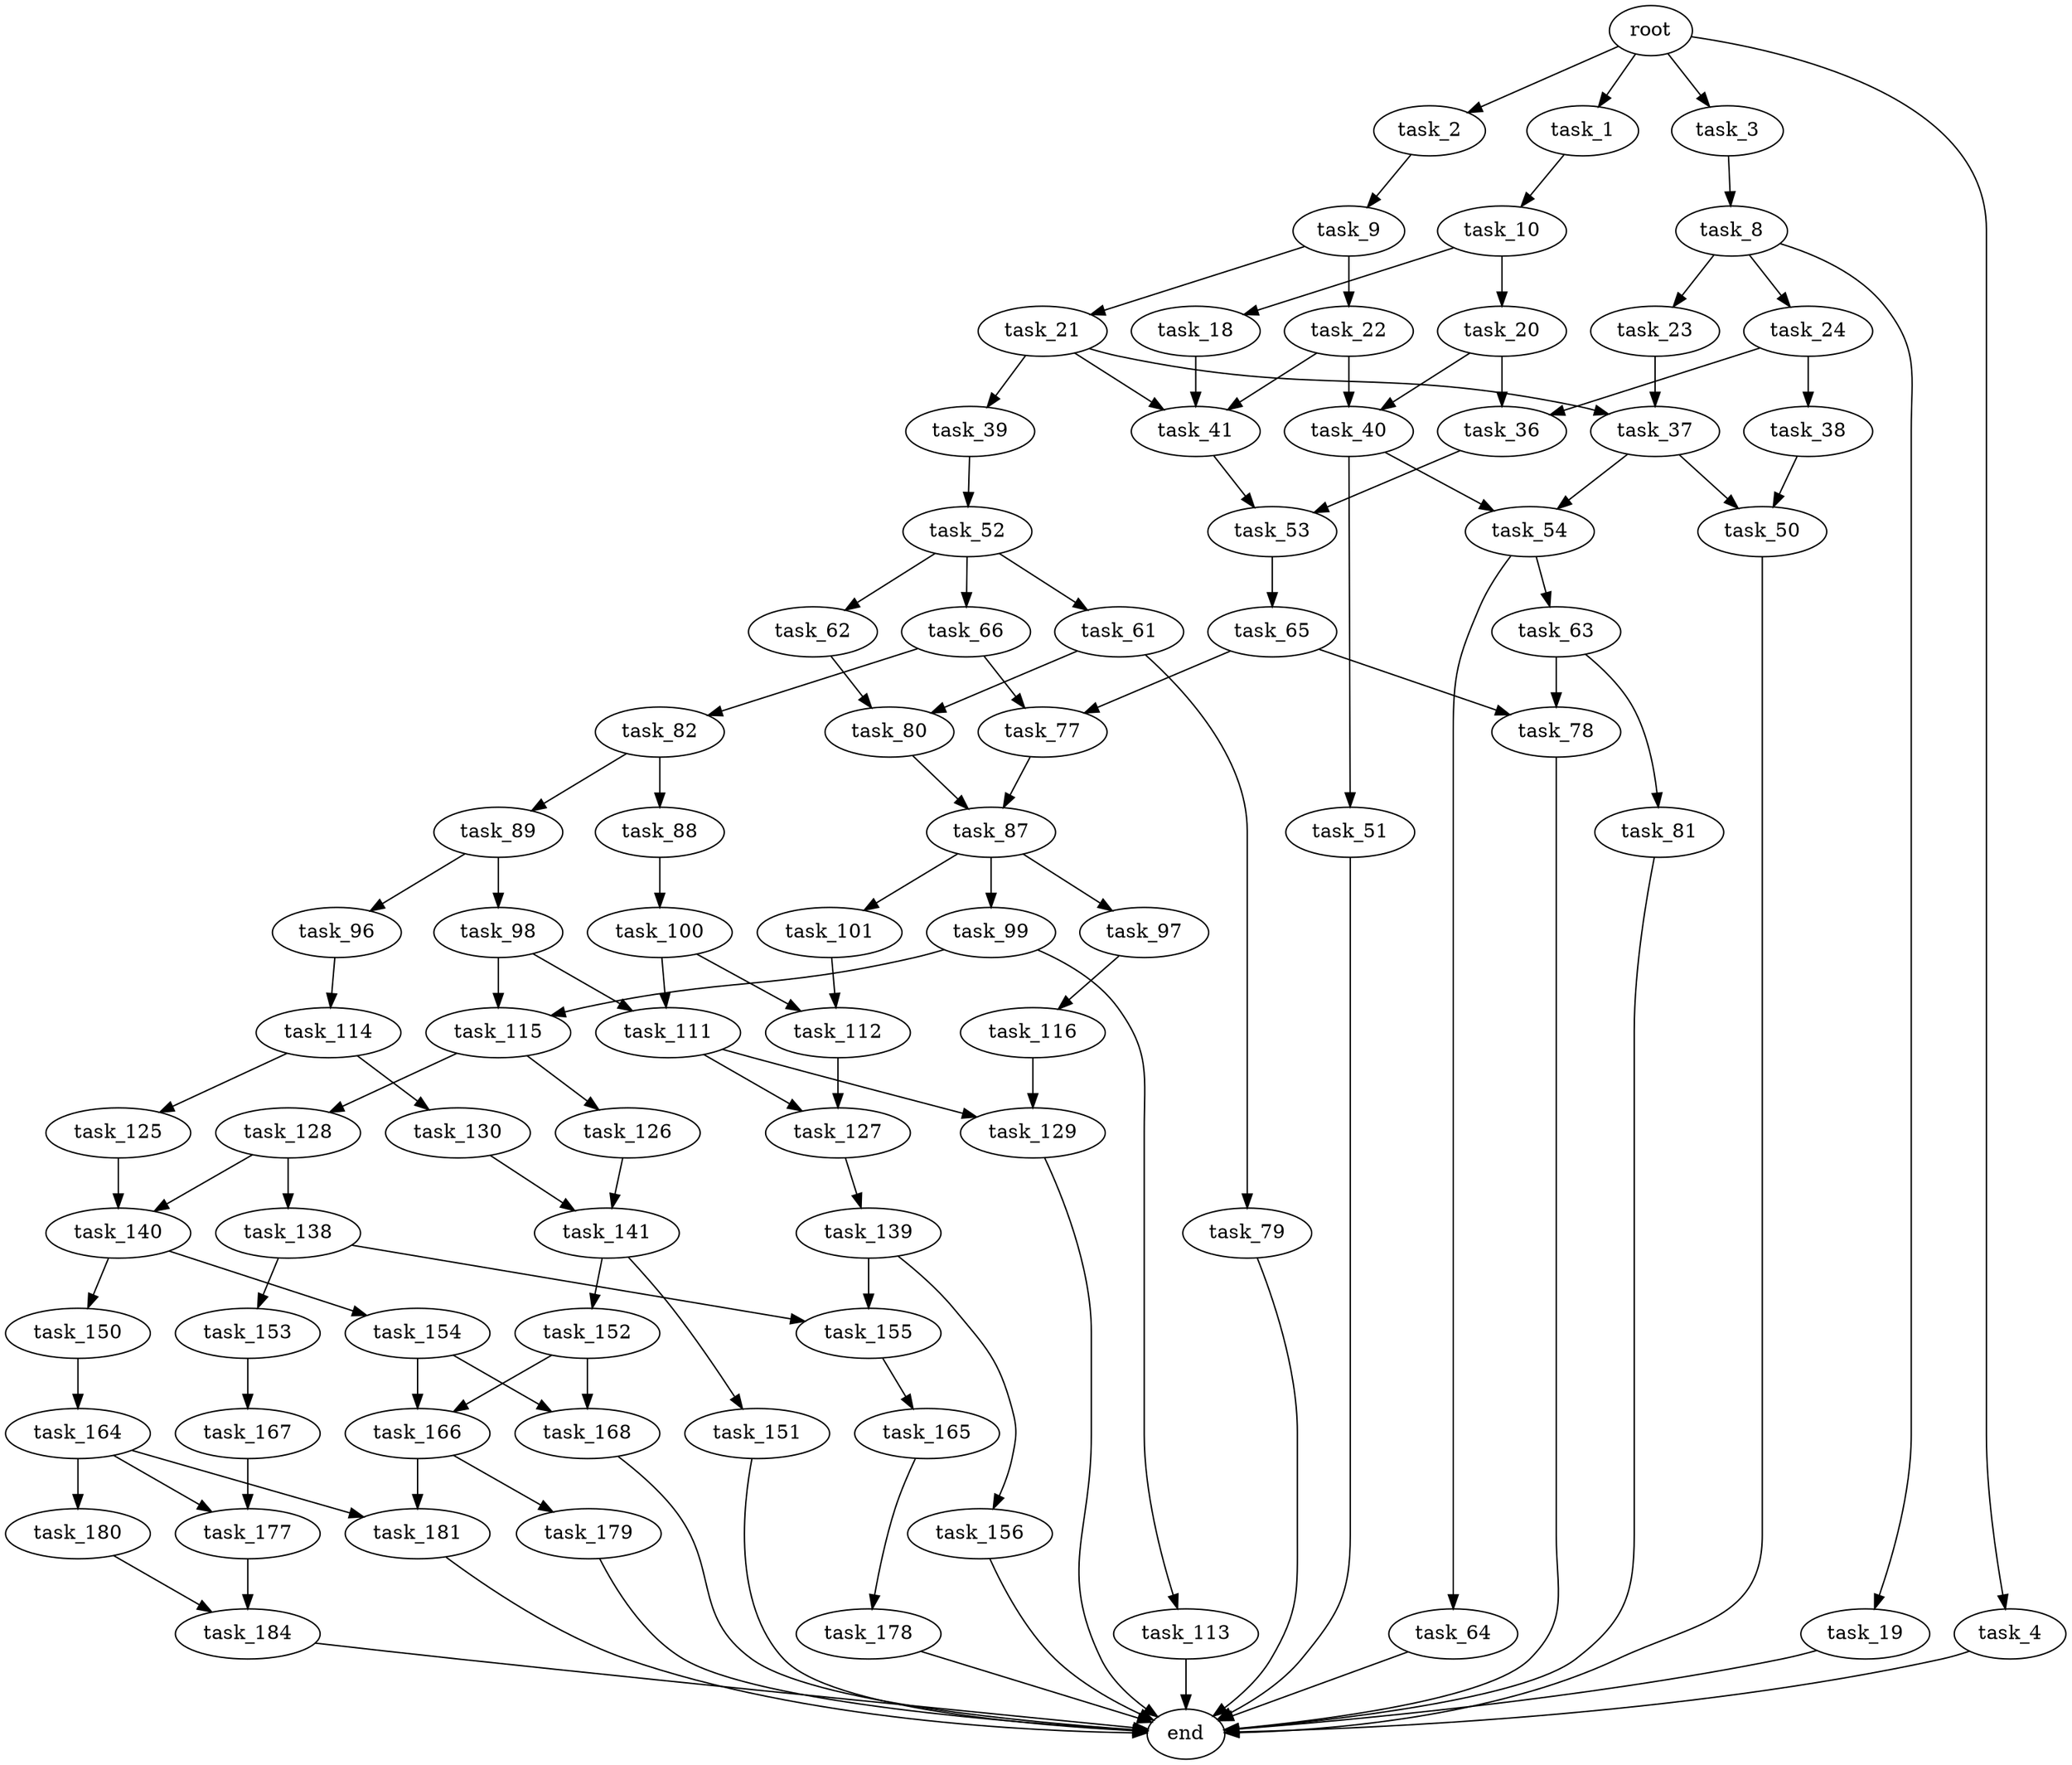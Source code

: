 digraph G {
  root [size="0.000000"];
  task_1 [size="172308556623.000000"];
  task_2 [size="5552482976.000000"];
  task_3 [size="35480478301.000000"];
  task_4 [size="904495832.000000"];
  task_8 [size="8589934592.000000"];
  task_9 [size="17356541835.000000"];
  task_10 [size="549755813888.000000"];
  task_18 [size="368293445632.000000"];
  task_19 [size="977825896413.000000"];
  task_20 [size="772151008493.000000"];
  task_21 [size="134217728000.000000"];
  task_22 [size="1788529215.000000"];
  task_23 [size="15126040650.000000"];
  task_24 [size="1789092641.000000"];
  task_36 [size="42611609339.000000"];
  task_37 [size="549755813888.000000"];
  task_38 [size="68719476736.000000"];
  task_39 [size="1073741824000.000000"];
  task_40 [size="15931708816.000000"];
  task_41 [size="23016499140.000000"];
  task_50 [size="782757789696.000000"];
  task_51 [size="68719476736.000000"];
  task_52 [size="5846052372.000000"];
  task_53 [size="5826094237.000000"];
  task_54 [size="777470066.000000"];
  task_61 [size="549755813888.000000"];
  task_62 [size="111435658783.000000"];
  task_63 [size="21080839737.000000"];
  task_64 [size="549755813888.000000"];
  task_65 [size="86011260723.000000"];
  task_66 [size="68719476736.000000"];
  task_77 [size="627273764869.000000"];
  task_78 [size="231928233984.000000"];
  task_79 [size="19883015695.000000"];
  task_80 [size="231466155876.000000"];
  task_81 [size="24665213912.000000"];
  task_82 [size="134217728000.000000"];
  task_87 [size="16047213392.000000"];
  task_88 [size="181865526018.000000"];
  task_89 [size="3722112232.000000"];
  task_96 [size="549755813888.000000"];
  task_97 [size="8589934592.000000"];
  task_98 [size="652406465235.000000"];
  task_99 [size="19499559708.000000"];
  task_100 [size="782757789696.000000"];
  task_101 [size="44997779483.000000"];
  task_111 [size="3908726717.000000"];
  task_112 [size="8109713261.000000"];
  task_113 [size="81906003578.000000"];
  task_114 [size="27071735304.000000"];
  task_115 [size="154430538236.000000"];
  task_116 [size="170186670135.000000"];
  task_125 [size="23785910679.000000"];
  task_126 [size="549755813888.000000"];
  task_127 [size="231928233984.000000"];
  task_128 [size="3725088085.000000"];
  task_129 [size="6147833574.000000"];
  task_130 [size="782757789696.000000"];
  task_138 [size="8589934592.000000"];
  task_139 [size="1781367528.000000"];
  task_140 [size="11918511546.000000"];
  task_141 [size="691308619.000000"];
  task_150 [size="514164944.000000"];
  task_151 [size="421815882022.000000"];
  task_152 [size="49835413828.000000"];
  task_153 [size="10485640515.000000"];
  task_154 [size="149135363612.000000"];
  task_155 [size="9307808324.000000"];
  task_156 [size="782757789696.000000"];
  task_164 [size="7155399412.000000"];
  task_165 [size="189452755816.000000"];
  task_166 [size="534953754365.000000"];
  task_167 [size="8589934592.000000"];
  task_168 [size="368293445632.000000"];
  task_177 [size="1073741824000.000000"];
  task_178 [size="1023636007766.000000"];
  task_179 [size="30740724130.000000"];
  task_180 [size="110872451790.000000"];
  task_181 [size="16733628947.000000"];
  task_184 [size="28991029248.000000"];
  end [size="0.000000"];

  root -> task_1 [size="1.000000"];
  root -> task_2 [size="1.000000"];
  root -> task_3 [size="1.000000"];
  root -> task_4 [size="1.000000"];
  task_1 -> task_10 [size="209715200.000000"];
  task_2 -> task_9 [size="301989888.000000"];
  task_3 -> task_8 [size="134217728.000000"];
  task_4 -> end [size="1.000000"];
  task_8 -> task_19 [size="33554432.000000"];
  task_8 -> task_23 [size="33554432.000000"];
  task_8 -> task_24 [size="33554432.000000"];
  task_9 -> task_21 [size="536870912.000000"];
  task_9 -> task_22 [size="536870912.000000"];
  task_10 -> task_18 [size="536870912.000000"];
  task_10 -> task_20 [size="536870912.000000"];
  task_18 -> task_41 [size="411041792.000000"];
  task_19 -> end [size="1.000000"];
  task_20 -> task_36 [size="536870912.000000"];
  task_20 -> task_40 [size="536870912.000000"];
  task_21 -> task_37 [size="209715200.000000"];
  task_21 -> task_39 [size="209715200.000000"];
  task_21 -> task_41 [size="209715200.000000"];
  task_22 -> task_40 [size="33554432.000000"];
  task_22 -> task_41 [size="33554432.000000"];
  task_23 -> task_37 [size="411041792.000000"];
  task_24 -> task_36 [size="33554432.000000"];
  task_24 -> task_38 [size="33554432.000000"];
  task_36 -> task_53 [size="134217728.000000"];
  task_37 -> task_50 [size="536870912.000000"];
  task_37 -> task_54 [size="536870912.000000"];
  task_38 -> task_50 [size="134217728.000000"];
  task_39 -> task_52 [size="838860800.000000"];
  task_40 -> task_51 [size="679477248.000000"];
  task_40 -> task_54 [size="679477248.000000"];
  task_41 -> task_53 [size="838860800.000000"];
  task_50 -> end [size="1.000000"];
  task_51 -> end [size="1.000000"];
  task_52 -> task_61 [size="134217728.000000"];
  task_52 -> task_62 [size="134217728.000000"];
  task_52 -> task_66 [size="134217728.000000"];
  task_53 -> task_65 [size="134217728.000000"];
  task_54 -> task_63 [size="33554432.000000"];
  task_54 -> task_64 [size="33554432.000000"];
  task_61 -> task_79 [size="536870912.000000"];
  task_61 -> task_80 [size="536870912.000000"];
  task_62 -> task_80 [size="411041792.000000"];
  task_63 -> task_78 [size="536870912.000000"];
  task_63 -> task_81 [size="536870912.000000"];
  task_64 -> end [size="1.000000"];
  task_65 -> task_77 [size="134217728.000000"];
  task_65 -> task_78 [size="134217728.000000"];
  task_66 -> task_77 [size="134217728.000000"];
  task_66 -> task_82 [size="134217728.000000"];
  task_77 -> task_87 [size="838860800.000000"];
  task_78 -> end [size="1.000000"];
  task_79 -> end [size="1.000000"];
  task_80 -> task_87 [size="411041792.000000"];
  task_81 -> end [size="1.000000"];
  task_82 -> task_88 [size="209715200.000000"];
  task_82 -> task_89 [size="209715200.000000"];
  task_87 -> task_97 [size="411041792.000000"];
  task_87 -> task_99 [size="411041792.000000"];
  task_87 -> task_101 [size="411041792.000000"];
  task_88 -> task_100 [size="134217728.000000"];
  task_89 -> task_96 [size="134217728.000000"];
  task_89 -> task_98 [size="134217728.000000"];
  task_96 -> task_114 [size="536870912.000000"];
  task_97 -> task_116 [size="33554432.000000"];
  task_98 -> task_111 [size="536870912.000000"];
  task_98 -> task_115 [size="536870912.000000"];
  task_99 -> task_113 [size="679477248.000000"];
  task_99 -> task_115 [size="679477248.000000"];
  task_100 -> task_111 [size="679477248.000000"];
  task_100 -> task_112 [size="679477248.000000"];
  task_101 -> task_112 [size="33554432.000000"];
  task_111 -> task_127 [size="75497472.000000"];
  task_111 -> task_129 [size="75497472.000000"];
  task_112 -> task_127 [size="209715200.000000"];
  task_113 -> end [size="1.000000"];
  task_114 -> task_125 [size="838860800.000000"];
  task_114 -> task_130 [size="838860800.000000"];
  task_115 -> task_126 [size="679477248.000000"];
  task_115 -> task_128 [size="679477248.000000"];
  task_116 -> task_129 [size="209715200.000000"];
  task_125 -> task_140 [size="679477248.000000"];
  task_126 -> task_141 [size="536870912.000000"];
  task_127 -> task_139 [size="301989888.000000"];
  task_128 -> task_138 [size="134217728.000000"];
  task_128 -> task_140 [size="134217728.000000"];
  task_129 -> end [size="1.000000"];
  task_130 -> task_141 [size="679477248.000000"];
  task_138 -> task_153 [size="33554432.000000"];
  task_138 -> task_155 [size="33554432.000000"];
  task_139 -> task_155 [size="75497472.000000"];
  task_139 -> task_156 [size="75497472.000000"];
  task_140 -> task_150 [size="301989888.000000"];
  task_140 -> task_154 [size="301989888.000000"];
  task_141 -> task_151 [size="33554432.000000"];
  task_141 -> task_152 [size="33554432.000000"];
  task_150 -> task_164 [size="33554432.000000"];
  task_151 -> end [size="1.000000"];
  task_152 -> task_166 [size="838860800.000000"];
  task_152 -> task_168 [size="838860800.000000"];
  task_153 -> task_167 [size="536870912.000000"];
  task_154 -> task_166 [size="536870912.000000"];
  task_154 -> task_168 [size="536870912.000000"];
  task_155 -> task_165 [size="209715200.000000"];
  task_156 -> end [size="1.000000"];
  task_164 -> task_177 [size="301989888.000000"];
  task_164 -> task_180 [size="301989888.000000"];
  task_164 -> task_181 [size="301989888.000000"];
  task_165 -> task_178 [size="209715200.000000"];
  task_166 -> task_179 [size="411041792.000000"];
  task_166 -> task_181 [size="411041792.000000"];
  task_167 -> task_177 [size="33554432.000000"];
  task_168 -> end [size="1.000000"];
  task_177 -> task_184 [size="838860800.000000"];
  task_178 -> end [size="1.000000"];
  task_179 -> end [size="1.000000"];
  task_180 -> task_184 [size="134217728.000000"];
  task_181 -> end [size="1.000000"];
  task_184 -> end [size="1.000000"];
}
